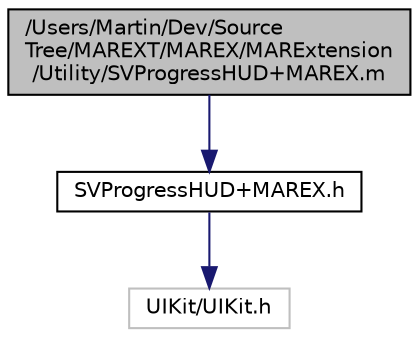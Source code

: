 digraph "/Users/Martin/Dev/SourceTree/MAREXT/MAREX/MARExtension/Utility/SVProgressHUD+MAREX.m"
{
  edge [fontname="Helvetica",fontsize="10",labelfontname="Helvetica",labelfontsize="10"];
  node [fontname="Helvetica",fontsize="10",shape=record];
  Node0 [label="/Users/Martin/Dev/Source\lTree/MAREXT/MAREX/MARExtension\l/Utility/SVProgressHUD+MAREX.m",height=0.2,width=0.4,color="black", fillcolor="grey75", style="filled", fontcolor="black"];
  Node0 -> Node1 [color="midnightblue",fontsize="10",style="solid",fontname="Helvetica"];
  Node1 [label="SVProgressHUD+MAREX.h",height=0.2,width=0.4,color="black", fillcolor="white", style="filled",URL="$_s_v_progress_h_u_d_09_m_a_r_e_x_8h.html"];
  Node1 -> Node2 [color="midnightblue",fontsize="10",style="solid",fontname="Helvetica"];
  Node2 [label="UIKit/UIKit.h",height=0.2,width=0.4,color="grey75", fillcolor="white", style="filled"];
}
